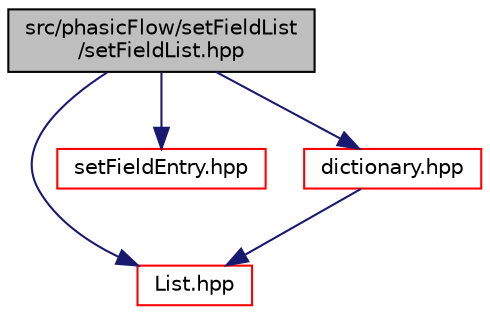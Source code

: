 digraph "src/phasicFlow/setFieldList/setFieldList.hpp"
{
 // LATEX_PDF_SIZE
  edge [fontname="Helvetica",fontsize="10",labelfontname="Helvetica",labelfontsize="10"];
  node [fontname="Helvetica",fontsize="10",shape=record];
  Node1 [label="src/phasicFlow/setFieldList\l/setFieldList.hpp",height=0.2,width=0.4,color="black", fillcolor="grey75", style="filled", fontcolor="black",tooltip=" "];
  Node1 -> Node2 [color="midnightblue",fontsize="10",style="solid",fontname="Helvetica"];
  Node2 [label="List.hpp",height=0.2,width=0.4,color="red", fillcolor="white", style="filled",URL="$List_8hpp.html",tooltip=" "];
  Node1 -> Node38 [color="midnightblue",fontsize="10",style="solid",fontname="Helvetica"];
  Node38 [label="setFieldEntry.hpp",height=0.2,width=0.4,color="red", fillcolor="white", style="filled",URL="$setFieldEntry_8hpp.html",tooltip=" "];
  Node1 -> Node121 [color="midnightblue",fontsize="10",style="solid",fontname="Helvetica"];
  Node121 [label="dictionary.hpp",height=0.2,width=0.4,color="red", fillcolor="white", style="filled",URL="$dictionary_8hpp.html",tooltip=" "];
  Node121 -> Node2 [color="midnightblue",fontsize="10",style="solid",fontname="Helvetica"];
}
